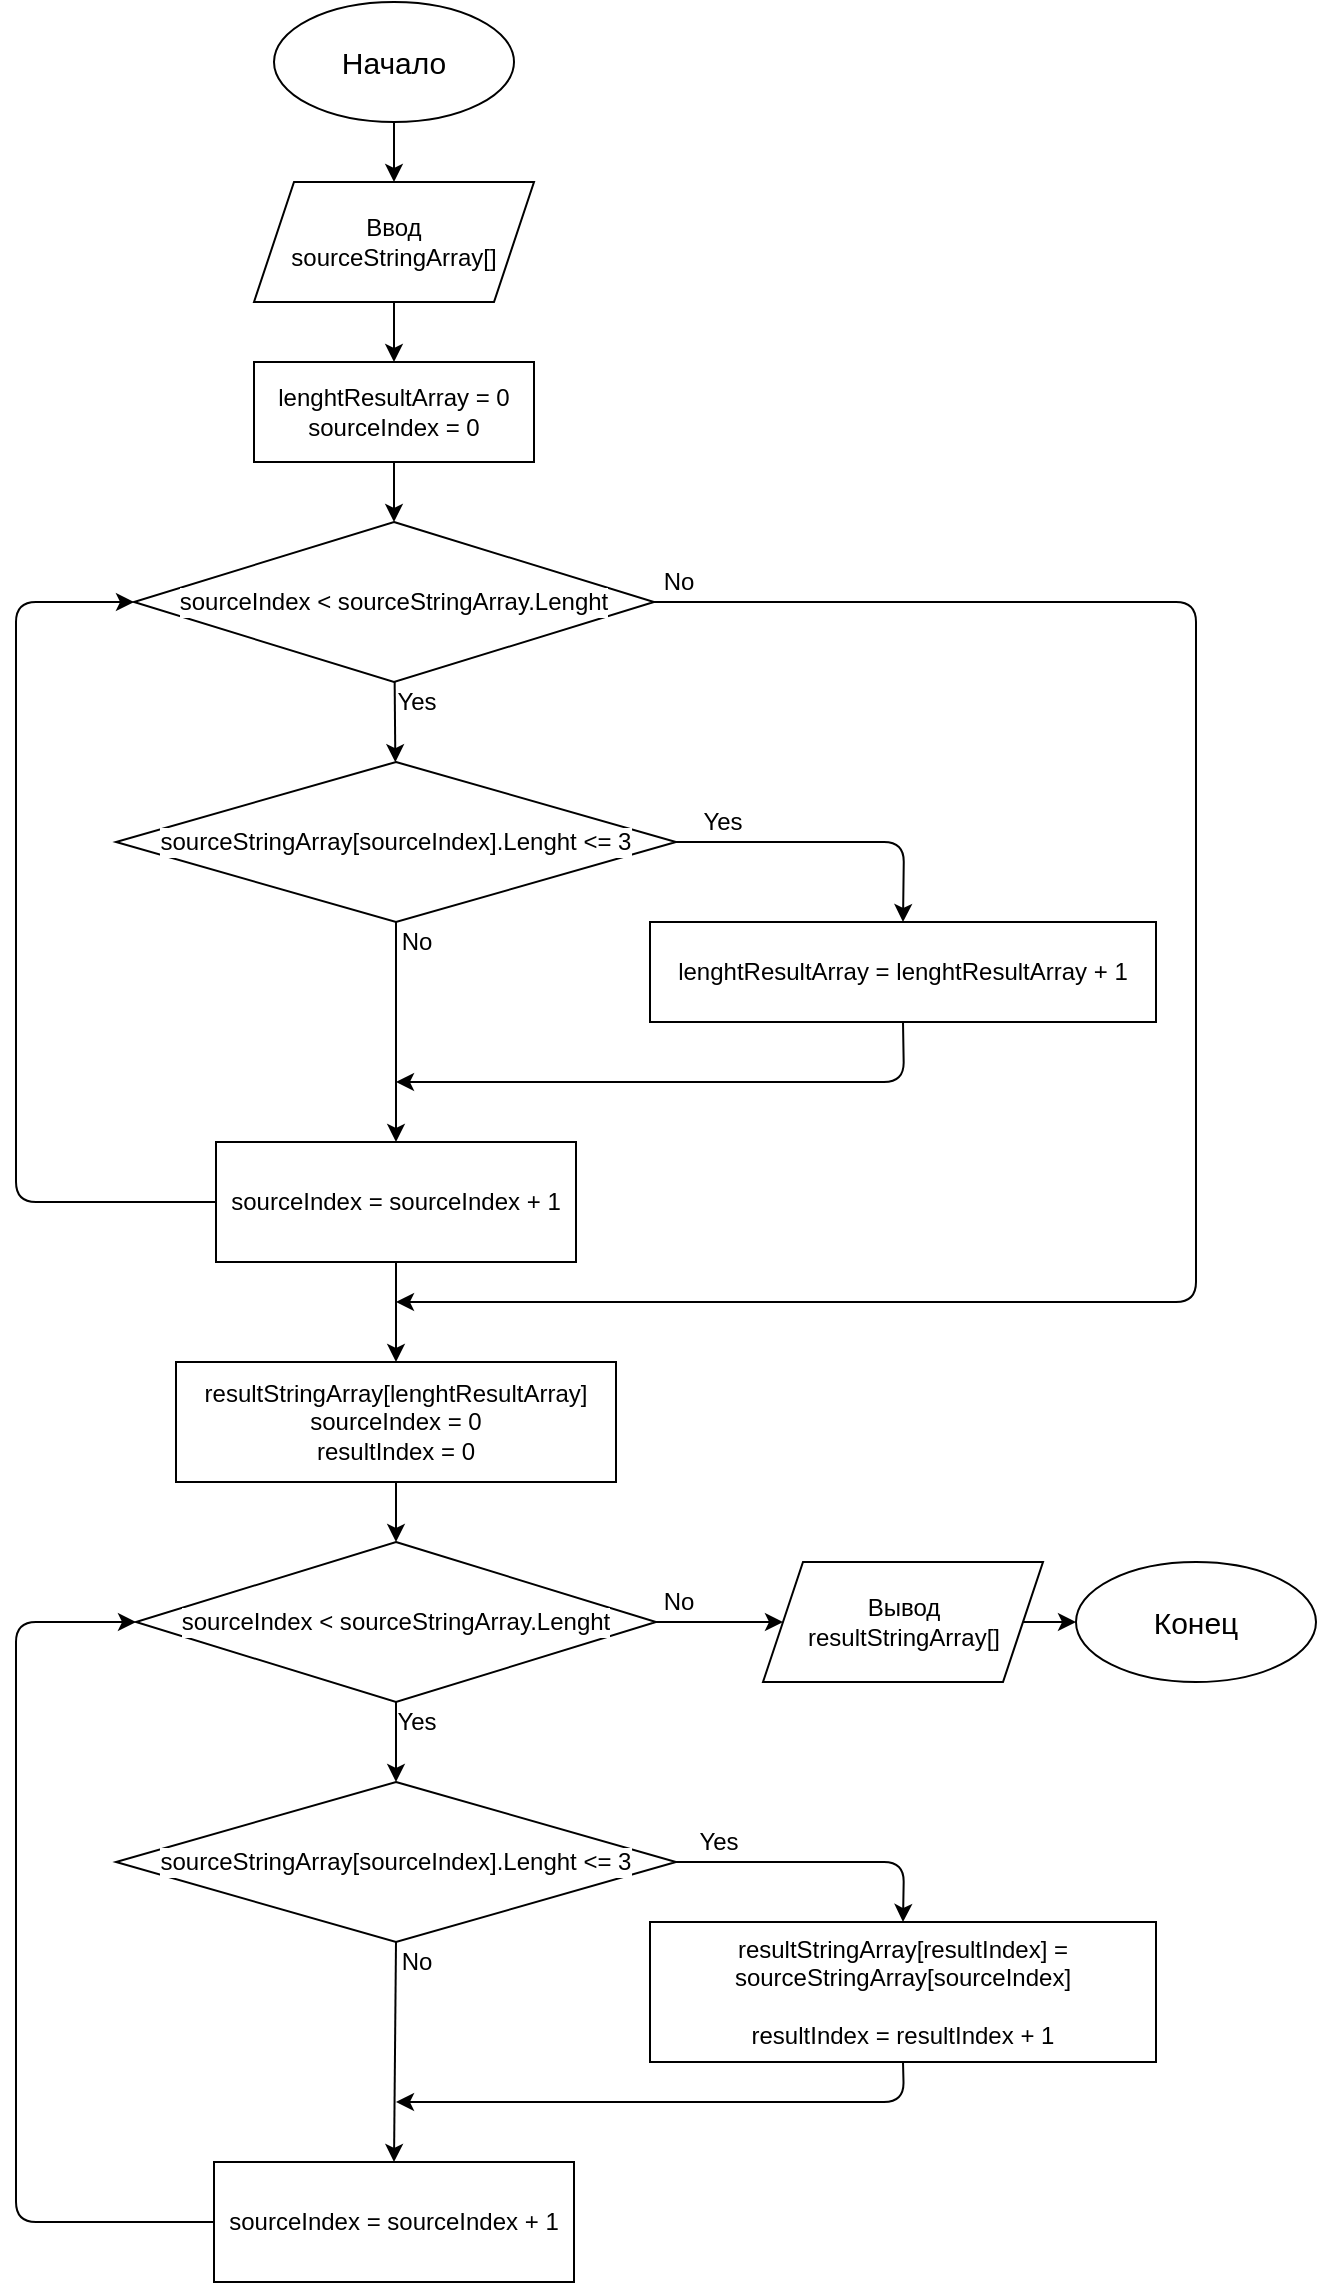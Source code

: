 <mxfile>
    <diagram id="5hPErwdiAdQB1zcDcoCg" name="Страница 1">
        <mxGraphModel dx="678" dy="562" grid="1" gridSize="10" guides="1" tooltips="1" connect="1" arrows="1" fold="1" page="1" pageScale="1" pageWidth="827" pageHeight="1169" background="#FFFFFF" math="0" shadow="0">
            <root>
                <mxCell id="0"/>
                <mxCell id="1" parent="0"/>
                <mxCell id="4" value="" style="edgeStyle=none;html=1;fontSize=15;fontColor=#000000;labelBackgroundColor=#FFFFFF;strokeColor=#000000;fillColor=#FFFFFF;" parent="1" source="2" target="3" edge="1">
                    <mxGeometry relative="1" as="geometry"/>
                </mxCell>
                <mxCell id="2" value="Начало" style="ellipse;whiteSpace=wrap;html=1;fontSize=15;fontColor=#000000;labelBackgroundColor=#FFFFFF;strokeColor=#000000;fillColor=#FFFFFF;" parent="1" vertex="1">
                    <mxGeometry x="289" y="20" width="120" height="60" as="geometry"/>
                </mxCell>
                <mxCell id="7" value="" style="edgeStyle=none;html=1;fontSize=12;fontColor=#000000;labelBackgroundColor=#FFFFFF;strokeColor=#000000;fillColor=#FFFFFF;" parent="1" source="3" target="5" edge="1">
                    <mxGeometry relative="1" as="geometry"/>
                </mxCell>
                <mxCell id="3" value="Ввод&lt;br style=&quot;font-size: 12px&quot;&gt;sourceStringArray[]" style="shape=parallelogram;perimeter=parallelogramPerimeter;whiteSpace=wrap;html=1;fixedSize=1;fontSize=12;fontColor=#000000;labelBackgroundColor=#FFFFFF;strokeColor=#000000;fillColor=#FFFFFF;" parent="1" vertex="1">
                    <mxGeometry x="279" y="110" width="140" height="60" as="geometry"/>
                </mxCell>
                <mxCell id="8" value="" style="edgeStyle=none;html=1;fontSize=12;fontColor=#000000;labelBackgroundColor=#FFFFFF;strokeColor=#000000;fillColor=#FFFFFF;" parent="1" source="5" target="6" edge="1">
                    <mxGeometry relative="1" as="geometry"/>
                </mxCell>
                <mxCell id="5" value="&lt;span style=&quot;font-size: 12px&quot;&gt;&lt;font&gt;lenghtResultArray = 0&lt;br&gt;sourceIndex = 0&lt;/font&gt;&lt;br&gt;&lt;/span&gt;" style="rounded=0;whiteSpace=wrap;html=1;fontSize=12;fontColor=#000000;labelBackgroundColor=#FFFFFF;strokeColor=#000000;fillColor=#FFFFFF;" parent="1" vertex="1">
                    <mxGeometry x="279" y="200" width="140" height="50" as="geometry"/>
                </mxCell>
                <mxCell id="10" value="" style="edgeStyle=none;html=1;fontSize=12;fontColor=#000000;labelBackgroundColor=#FFFFFF;strokeColor=#000000;fillColor=#FFFFFF;" parent="1" source="6" target="9" edge="1">
                    <mxGeometry relative="1" as="geometry"/>
                </mxCell>
                <mxCell id="11" value="Yes" style="edgeLabel;html=1;align=center;verticalAlign=middle;resizable=0;points=[];fontSize=12;fontColor=#000000;labelBackgroundColor=#FFFFFF;strokeColor=#000000;fillColor=#FFFFFF;" parent="10" vertex="1" connectable="0">
                    <mxGeometry x="-0.41" y="2" relative="1" as="geometry">
                        <mxPoint x="8" y="-2" as="offset"/>
                    </mxGeometry>
                </mxCell>
                <mxCell id="6" value="sourceIndex &amp;lt; s&lt;span style=&quot;&quot;&gt;ourceStringArray.Lenght&lt;/span&gt;" style="rhombus;whiteSpace=wrap;html=1;labelBackgroundColor=#FFFFFF;fontSize=12;fontColor=#000000;strokeColor=#000000;fillColor=#FFFFFF;" parent="1" vertex="1">
                    <mxGeometry x="219" y="280" width="260" height="80" as="geometry"/>
                </mxCell>
                <mxCell id="9" value="&lt;span style=&quot;&quot;&gt;sourceStringArray[&lt;/span&gt;sourceIndex&lt;span style=&quot;&quot;&gt;].&lt;/span&gt;&lt;span style=&quot;&quot;&gt;Lenght &amp;lt;= 3&lt;/span&gt;" style="rhombus;whiteSpace=wrap;html=1;labelBackgroundColor=#FFFFFF;fontSize=12;fontColor=#000000;strokeColor=#000000;fillColor=#FFFFFF;" parent="1" vertex="1">
                    <mxGeometry x="210" y="400" width="280" height="80" as="geometry"/>
                </mxCell>
                <mxCell id="12" value="&lt;span style=&quot;font-size: 12px&quot;&gt;&lt;font&gt;lenghtResultArray = l&lt;/font&gt;&lt;/span&gt;&lt;span style=&quot;&quot;&gt;enghtResultArray + 1&lt;/span&gt;&lt;span style=&quot;font-size: 12px&quot;&gt;&lt;br&gt;&lt;/span&gt;" style="rounded=0;whiteSpace=wrap;html=1;fontSize=12;fontColor=#000000;labelBackgroundColor=#FFFFFF;strokeColor=#000000;fillColor=#FFFFFF;" parent="1" vertex="1">
                    <mxGeometry x="477" y="480" width="253" height="50" as="geometry"/>
                </mxCell>
                <mxCell id="34" value="" style="edgeStyle=none;html=1;fontSize=12;fontColor=#000000;labelBackgroundColor=#FFFFFF;strokeColor=#000000;fillColor=#FFFFFF;" parent="1" source="13" target="21" edge="1">
                    <mxGeometry relative="1" as="geometry"/>
                </mxCell>
                <mxCell id="13" value="&lt;span style=&quot;&quot;&gt;sourceIndex&amp;nbsp;&lt;/span&gt;&lt;span style=&quot;font-size: 12px&quot;&gt;&lt;font&gt;=&amp;nbsp;&lt;/font&gt;&lt;/span&gt;&lt;span style=&quot;&quot;&gt;sourceIndex&amp;nbsp;&lt;/span&gt;&lt;span style=&quot;&quot;&gt;+ 1&lt;/span&gt;&lt;span style=&quot;font-size: 12px&quot;&gt;&lt;br&gt;&lt;/span&gt;" style="rounded=0;whiteSpace=wrap;html=1;fontSize=12;fontColor=#000000;labelBackgroundColor=#FFFFFF;strokeColor=#000000;fillColor=#FFFFFF;" parent="1" vertex="1">
                    <mxGeometry x="260" y="590" width="180" height="60" as="geometry"/>
                </mxCell>
                <mxCell id="14" value="" style="endArrow=classic;html=1;fontSize=12;fontColor=#000000;exitX=0.5;exitY=1;exitDx=0;exitDy=0;entryX=0.5;entryY=0;entryDx=0;entryDy=0;labelBackgroundColor=#FFFFFF;strokeColor=#000000;fillColor=#FFFFFF;" parent="1" source="9" target="13" edge="1">
                    <mxGeometry width="50" height="50" relative="1" as="geometry">
                        <mxPoint x="210" y="640" as="sourcePoint"/>
                        <mxPoint x="260" y="590" as="targetPoint"/>
                    </mxGeometry>
                </mxCell>
                <mxCell id="18" value="No" style="edgeLabel;html=1;align=center;verticalAlign=middle;resizable=0;points=[];fontSize=12;fontColor=#000000;labelBackgroundColor=#FFFFFF;strokeColor=#000000;fillColor=#FFFFFF;" parent="14" vertex="1" connectable="0">
                    <mxGeometry x="-0.698" relative="1" as="geometry">
                        <mxPoint x="10" y="-7" as="offset"/>
                    </mxGeometry>
                </mxCell>
                <mxCell id="15" value="" style="endArrow=classic;html=1;fontSize=12;fontColor=#000000;exitX=1;exitY=0.5;exitDx=0;exitDy=0;entryX=0.5;entryY=0;entryDx=0;entryDy=0;labelBackgroundColor=#FFFFFF;strokeColor=#000000;fillColor=#FFFFFF;" parent="1" source="9" target="12" edge="1">
                    <mxGeometry width="50" height="50" relative="1" as="geometry">
                        <mxPoint x="550" y="540" as="sourcePoint"/>
                        <mxPoint x="600" y="490" as="targetPoint"/>
                        <Array as="points">
                            <mxPoint x="604" y="440"/>
                        </Array>
                    </mxGeometry>
                </mxCell>
                <mxCell id="17" value="Yes" style="edgeLabel;html=1;align=center;verticalAlign=middle;resizable=0;points=[];fontSize=12;fontColor=#000000;labelBackgroundColor=#FFFFFF;strokeColor=#000000;fillColor=#FFFFFF;" parent="15" vertex="1" connectable="0">
                    <mxGeometry x="-0.71" y="-2" relative="1" as="geometry">
                        <mxPoint y="-12" as="offset"/>
                    </mxGeometry>
                </mxCell>
                <mxCell id="16" value="" style="endArrow=classic;html=1;fontSize=12;fontColor=#000000;exitX=0.5;exitY=1;exitDx=0;exitDy=0;labelBackgroundColor=#FFFFFF;strokeColor=#000000;fillColor=#FFFFFF;" parent="1" source="12" edge="1">
                    <mxGeometry width="50" height="50" relative="1" as="geometry">
                        <mxPoint x="580" y="750" as="sourcePoint"/>
                        <mxPoint x="350" y="560" as="targetPoint"/>
                        <Array as="points">
                            <mxPoint x="604" y="560"/>
                        </Array>
                    </mxGeometry>
                </mxCell>
                <mxCell id="19" value="" style="endArrow=classic;html=1;fontSize=12;fontColor=#000000;exitX=0;exitY=0.5;exitDx=0;exitDy=0;entryX=0;entryY=0.5;entryDx=0;entryDy=0;labelBackgroundColor=#FFFFFF;strokeColor=#000000;fillColor=#FFFFFF;" parent="1" source="13" target="6" edge="1">
                    <mxGeometry width="50" height="50" relative="1" as="geometry">
                        <mxPoint x="170" y="730" as="sourcePoint"/>
                        <mxPoint x="220" y="680" as="targetPoint"/>
                        <Array as="points">
                            <mxPoint x="160" y="620"/>
                            <mxPoint x="160" y="320"/>
                        </Array>
                    </mxGeometry>
                </mxCell>
                <mxCell id="20" value="" style="edgeStyle=none;html=1;fontSize=12;fontColor=#000000;labelBackgroundColor=#FFFFFF;strokeColor=#000000;fillColor=#FFFFFF;" parent="1" source="21" target="24" edge="1">
                    <mxGeometry relative="1" as="geometry"/>
                </mxCell>
                <mxCell id="21" value="resultStringArray[&lt;span style=&quot;&quot;&gt;lenghtResultArray&lt;/span&gt;]&lt;span style=&quot;font-size: 12px&quot;&gt;&lt;font&gt;&lt;br&gt;sourceIndex = 0&lt;br&gt;&lt;/font&gt;&lt;/span&gt;&lt;span style=&quot;&quot;&gt;resultIndex = 0&lt;/span&gt;&lt;span style=&quot;font-size: 12px&quot;&gt;&lt;br&gt;&lt;/span&gt;" style="rounded=0;whiteSpace=wrap;html=1;fontSize=12;fontColor=#000000;labelBackgroundColor=#FFFFFF;strokeColor=#000000;fillColor=#FFFFFF;" parent="1" vertex="1">
                    <mxGeometry x="240" y="700" width="220" height="60" as="geometry"/>
                </mxCell>
                <mxCell id="22" value="Yes" style="edgeStyle=none;html=1;fontSize=12;fontColor=#000000;labelBackgroundColor=#FFFFFF;strokeColor=#000000;fillColor=#FFFFFF;" parent="1" source="24" target="25" edge="1">
                    <mxGeometry x="-0.5" y="10" relative="1" as="geometry">
                        <mxPoint as="offset"/>
                    </mxGeometry>
                </mxCell>
                <mxCell id="23" value="Yes" style="edgeLabel;html=1;align=center;verticalAlign=middle;resizable=0;points=[];fontSize=12;fontColor=#000000;labelBackgroundColor=#FFFFFF;strokeColor=#000000;fillColor=#FFFFFF;" parent="22" vertex="1" connectable="0">
                    <mxGeometry x="-0.41" y="2" relative="1" as="geometry">
                        <mxPoint x="8" y="-49" as="offset"/>
                    </mxGeometry>
                </mxCell>
                <mxCell id="24" value="sourceIndex &amp;lt; s&lt;span style=&quot;&quot;&gt;ourceStringArray.Lenght&lt;/span&gt;" style="rhombus;whiteSpace=wrap;html=1;labelBackgroundColor=#FFFFFF;fontSize=12;fontColor=#000000;strokeColor=#000000;fillColor=#FFFFFF;" parent="1" vertex="1">
                    <mxGeometry x="220" y="790" width="260" height="80" as="geometry"/>
                </mxCell>
                <mxCell id="25" value="&lt;span style=&quot;&quot;&gt;sourceStringArray[&lt;/span&gt;sourceIndex&lt;span style=&quot;&quot;&gt;].&lt;/span&gt;&lt;span style=&quot;&quot;&gt;Lenght &amp;lt;= 3&lt;/span&gt;" style="rhombus;whiteSpace=wrap;html=1;labelBackgroundColor=#FFFFFF;fontSize=12;fontColor=#000000;strokeColor=#000000;fillColor=#FFFFFF;" parent="1" vertex="1">
                    <mxGeometry x="210" y="910" width="280" height="80" as="geometry"/>
                </mxCell>
                <mxCell id="26" value="resultStringArray[&lt;span style=&quot;&quot;&gt;resultIndex&lt;/span&gt;] = sourceStringArray[&lt;span style=&quot;&quot;&gt;sourceIndex&lt;/span&gt;]&lt;br&gt;&lt;span style=&quot;font-size: 12px&quot;&gt;&lt;br&gt;&lt;/span&gt;&lt;span style=&quot;&quot;&gt;resultIndex&amp;nbsp;&lt;/span&gt;&lt;font&gt;=&amp;nbsp;&lt;/font&gt;&lt;span style=&quot;&quot;&gt;resultIndex&amp;nbsp;&lt;/span&gt;&lt;span style=&quot;&quot;&gt;+ 1&lt;/span&gt;&lt;span style=&quot;font-size: 12px&quot;&gt;&lt;br&gt;&lt;/span&gt;" style="rounded=0;whiteSpace=wrap;html=1;fontSize=12;fontColor=#000000;labelBackgroundColor=#FFFFFF;strokeColor=#000000;fillColor=#FFFFFF;" parent="1" vertex="1">
                    <mxGeometry x="477" y="980" width="253" height="70" as="geometry"/>
                </mxCell>
                <mxCell id="27" value="&lt;span style=&quot;&quot;&gt;sourceIndex&amp;nbsp;&lt;/span&gt;&lt;span style=&quot;font-size: 12px&quot;&gt;&lt;font&gt;=&amp;nbsp;&lt;/font&gt;&lt;/span&gt;&lt;span style=&quot;&quot;&gt;sourceIndex&amp;nbsp;&lt;/span&gt;&lt;span style=&quot;&quot;&gt;+ 1&lt;/span&gt;&lt;span style=&quot;font-size: 12px&quot;&gt;&lt;br&gt;&lt;/span&gt;" style="rounded=0;whiteSpace=wrap;html=1;fontSize=12;fontColor=#000000;labelBackgroundColor=#FFFFFF;strokeColor=#000000;fillColor=#FFFFFF;" parent="1" vertex="1">
                    <mxGeometry x="259" y="1100" width="180" height="60" as="geometry"/>
                </mxCell>
                <mxCell id="28" value="" style="endArrow=classic;html=1;fontSize=12;fontColor=#000000;exitX=0.5;exitY=1;exitDx=0;exitDy=0;entryX=0.5;entryY=0;entryDx=0;entryDy=0;labelBackgroundColor=#FFFFFF;strokeColor=#000000;fillColor=#FFFFFF;" parent="1" source="25" target="27" edge="1">
                    <mxGeometry width="50" height="50" relative="1" as="geometry">
                        <mxPoint x="210" y="1240" as="sourcePoint"/>
                        <mxPoint x="260" y="1190" as="targetPoint"/>
                    </mxGeometry>
                </mxCell>
                <mxCell id="29" value="No" style="edgeLabel;html=1;align=center;verticalAlign=middle;resizable=0;points=[];fontSize=12;fontColor=#000000;labelBackgroundColor=#FFFFFF;strokeColor=#000000;fillColor=#FFFFFF;" parent="28" vertex="1" connectable="0">
                    <mxGeometry x="-0.698" relative="1" as="geometry">
                        <mxPoint x="10" y="-7" as="offset"/>
                    </mxGeometry>
                </mxCell>
                <mxCell id="30" value="" style="endArrow=classic;html=1;fontSize=12;fontColor=#000000;exitX=1;exitY=0.5;exitDx=0;exitDy=0;entryX=0.5;entryY=0;entryDx=0;entryDy=0;labelBackgroundColor=#FFFFFF;strokeColor=#000000;fillColor=#FFFFFF;" parent="1" source="25" target="26" edge="1">
                    <mxGeometry width="50" height="50" relative="1" as="geometry">
                        <mxPoint x="550" y="1140" as="sourcePoint"/>
                        <mxPoint x="600" y="1090" as="targetPoint"/>
                        <Array as="points">
                            <mxPoint x="604" y="950"/>
                        </Array>
                    </mxGeometry>
                </mxCell>
                <mxCell id="31" value="Yes" style="edgeLabel;html=1;align=center;verticalAlign=middle;resizable=0;points=[];fontSize=12;fontColor=#000000;labelBackgroundColor=#FFFFFF;strokeColor=#000000;fillColor=#FFFFFF;" parent="30" vertex="1" connectable="0">
                    <mxGeometry x="-0.71" y="-2" relative="1" as="geometry">
                        <mxPoint y="-12" as="offset"/>
                    </mxGeometry>
                </mxCell>
                <mxCell id="32" value="" style="endArrow=classic;html=1;fontSize=12;fontColor=#000000;exitX=0.5;exitY=1;exitDx=0;exitDy=0;labelBackgroundColor=#FFFFFF;strokeColor=#000000;fillColor=#FFFFFF;" parent="1" source="26" edge="1">
                    <mxGeometry width="50" height="50" relative="1" as="geometry">
                        <mxPoint x="580" y="1350" as="sourcePoint"/>
                        <mxPoint x="350" y="1070" as="targetPoint"/>
                        <Array as="points">
                            <mxPoint x="604" y="1070"/>
                        </Array>
                    </mxGeometry>
                </mxCell>
                <mxCell id="33" value="" style="endArrow=classic;html=1;fontSize=12;fontColor=#000000;exitX=0;exitY=0.5;exitDx=0;exitDy=0;entryX=0;entryY=0.5;entryDx=0;entryDy=0;labelBackgroundColor=#FFFFFF;strokeColor=#000000;fillColor=#FFFFFF;" parent="1" source="27" target="24" edge="1">
                    <mxGeometry width="50" height="50" relative="1" as="geometry">
                        <mxPoint x="170" y="1330" as="sourcePoint"/>
                        <mxPoint x="220" y="1280" as="targetPoint"/>
                        <Array as="points">
                            <mxPoint x="160" y="1130"/>
                            <mxPoint x="160" y="830"/>
                        </Array>
                    </mxGeometry>
                </mxCell>
                <mxCell id="35" value="" style="endArrow=classic;html=1;fontSize=12;fontColor=#000000;exitX=1;exitY=0.5;exitDx=0;exitDy=0;labelBackgroundColor=#FFFFFF;strokeColor=#000000;fillColor=#FFFFFF;" parent="1" source="6" edge="1">
                    <mxGeometry width="50" height="50" relative="1" as="geometry">
                        <mxPoint x="-10" y="710" as="sourcePoint"/>
                        <mxPoint x="350" y="670" as="targetPoint"/>
                        <Array as="points">
                            <mxPoint x="750" y="320"/>
                            <mxPoint x="750" y="670"/>
                        </Array>
                    </mxGeometry>
                </mxCell>
                <mxCell id="36" value="No" style="edgeLabel;html=1;align=center;verticalAlign=middle;resizable=0;points=[];fontSize=12;fontColor=#000000;labelBackgroundColor=#FFFFFF;strokeColor=#000000;fillColor=#FFFFFF;" parent="35" vertex="1" connectable="0">
                    <mxGeometry x="-0.94" y="-2" relative="1" as="geometry">
                        <mxPoint x="-19" y="-12" as="offset"/>
                    </mxGeometry>
                </mxCell>
                <mxCell id="37" value="Вывод&lt;br style=&quot;font-size: 12px&quot;&gt;resultStringArray[]" style="shape=parallelogram;perimeter=parallelogramPerimeter;whiteSpace=wrap;html=1;fixedSize=1;fontSize=12;fontColor=#000000;labelBackgroundColor=#FFFFFF;strokeColor=#000000;fillColor=#FFFFFF;" parent="1" vertex="1">
                    <mxGeometry x="533.5" y="800" width="140" height="60" as="geometry"/>
                </mxCell>
                <mxCell id="41" value="" style="endArrow=classic;html=1;fontSize=12;fontColor=#000000;exitX=1;exitY=0.5;exitDx=0;exitDy=0;entryX=0;entryY=0.5;entryDx=0;entryDy=0;labelBackgroundColor=#FFFFFF;strokeColor=#000000;fillColor=#FFFFFF;" parent="1" source="24" target="37" edge="1">
                    <mxGeometry width="50" height="50" relative="1" as="geometry">
                        <mxPoint x="480" y="900" as="sourcePoint"/>
                        <mxPoint x="530" y="850" as="targetPoint"/>
                    </mxGeometry>
                </mxCell>
                <mxCell id="42" value="No" style="edgeLabel;html=1;align=center;verticalAlign=middle;resizable=0;points=[];fontSize=12;fontColor=#000000;labelBackgroundColor=#FFFFFF;strokeColor=#000000;fillColor=#FFFFFF;" parent="41" vertex="1" connectable="0">
                    <mxGeometry x="-0.543" y="-1" relative="1" as="geometry">
                        <mxPoint x="-4" y="-11" as="offset"/>
                    </mxGeometry>
                </mxCell>
                <mxCell id="43" value="Конец" style="ellipse;whiteSpace=wrap;html=1;fontSize=15;fontColor=#000000;labelBackgroundColor=#FFFFFF;strokeColor=#000000;fillColor=#FFFFFF;" parent="1" vertex="1">
                    <mxGeometry x="690" y="800" width="120" height="60" as="geometry"/>
                </mxCell>
                <mxCell id="44" value="" style="endArrow=classic;html=1;fontSize=12;fontColor=#000000;exitX=1;exitY=0.5;exitDx=0;exitDy=0;entryX=0;entryY=0.5;entryDx=0;entryDy=0;labelBackgroundColor=#FFFFFF;strokeColor=#000000;fillColor=#FFFFFF;" parent="1" source="37" target="43" edge="1">
                    <mxGeometry width="50" height="50" relative="1" as="geometry">
                        <mxPoint x="690" y="940" as="sourcePoint"/>
                        <mxPoint x="740" y="890" as="targetPoint"/>
                    </mxGeometry>
                </mxCell>
            </root>
        </mxGraphModel>
    </diagram>
</mxfile>